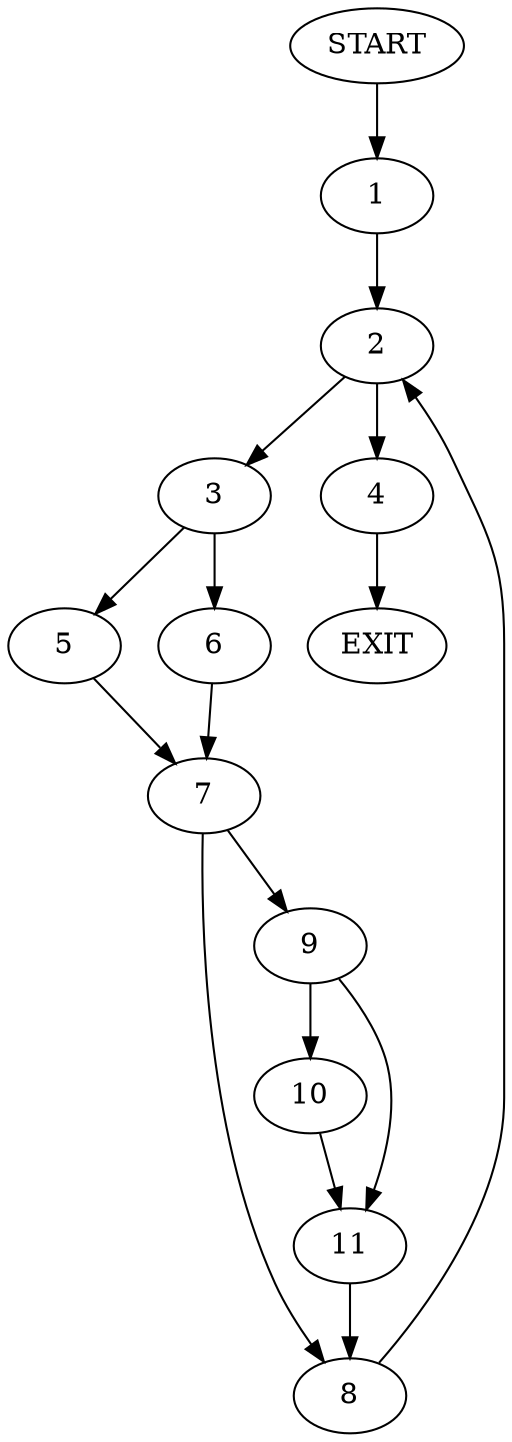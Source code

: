 digraph {
0 [label="START"]
12 [label="EXIT"]
0 -> 1
1 -> 2
2 -> 3
2 -> 4
4 -> 12
3 -> 5
3 -> 6
6 -> 7
5 -> 7
7 -> 8
7 -> 9
9 -> 10
9 -> 11
8 -> 2
10 -> 11
11 -> 8
}

